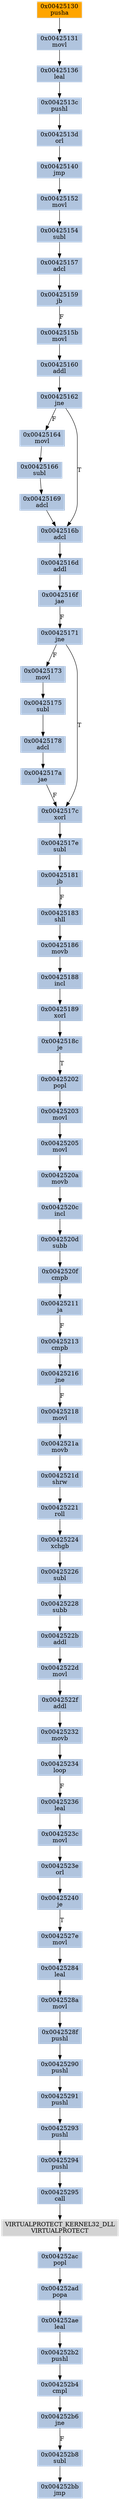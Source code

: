strict digraph G {
	graph [bgcolor=transparent,
		name=G
	];
	node [color=lightsteelblue,
		fillcolor=lightsteelblue,
		shape=rectangle,
		style=filled
	];
	"0x0042527e"	[label="0x0042527e
movl"];
	"0x00425284"	[label="0x00425284
leal"];
	"0x0042527e" -> "0x00425284"	[color="#000000"];
	"0x0042528a"	[label="0x0042528a
movl"];
	"0x0042528f"	[label="0x0042528f
pushl"];
	"0x0042528a" -> "0x0042528f"	[color="#000000"];
	"0x0042520f"	[label="0x0042520f
cmpb"];
	"0x00425211"	[label="0x00425211
ja"];
	"0x0042520f" -> "0x00425211"	[color="#000000"];
	"0x00425290"	[label="0x00425290
pushl"];
	"0x0042528f" -> "0x00425290"	[color="#000000"];
	"0x004252ad"	[label="0x004252ad
popa"];
	"0x004252ae"	[label="0x004252ae
leal"];
	"0x004252ad" -> "0x004252ae"	[color="#000000"];
	"0x00425213"	[label="0x00425213
cmpb"];
	"0x00425216"	[label="0x00425216
jne"];
	"0x00425213" -> "0x00425216"	[color="#000000"];
	"0x00425202"	[label="0x00425202
popl"];
	"0x00425203"	[label="0x00425203
movl"];
	"0x00425202" -> "0x00425203"	[color="#000000"];
	"0x0042518c"	[label="0x0042518c
je"];
	"0x0042518c" -> "0x00425202"	[color="#000000",
		label=T];
	"0x00425205"	[label="0x00425205
movl"];
	"0x00425203" -> "0x00425205"	[color="#000000"];
	"0x00425295"	[label="0x00425295
call"];
	VIRTUALPROTECT_KERNEL32_DLL	[color=lightgrey,
		fillcolor=lightgrey,
		label="VIRTUALPROTECT_KERNEL32_DLL
VIRTUALPROTECT"];
	"0x00425295" -> VIRTUALPROTECT_KERNEL32_DLL	[color="#000000"];
	"0x00425189"	[label="0x00425189
xorl"];
	"0x00425189" -> "0x0042518c"	[color="#000000"];
	"0x0042522b"	[label="0x0042522b
addl"];
	"0x0042522d"	[label="0x0042522d
movl"];
	"0x0042522b" -> "0x0042522d"	[color="#000000"];
	"0x00425221"	[label="0x00425221
roll"];
	"0x00425224"	[label="0x00425224
xchgb"];
	"0x00425221" -> "0x00425224"	[color="#000000"];
	"0x00425186"	[label="0x00425186
movb"];
	"0x00425188"	[label="0x00425188
incl"];
	"0x00425186" -> "0x00425188"	[color="#000000"];
	"0x0042513c"	[label="0x0042513c
pushl"];
	"0x0042513d"	[label="0x0042513d
orl"];
	"0x0042513c" -> "0x0042513d"	[color="#000000"];
	"0x00425131"	[label="0x00425131
movl"];
	"0x00425136"	[label="0x00425136
leal"];
	"0x00425131" -> "0x00425136"	[color="#000000"];
	"0x00425218"	[label="0x00425218
movl"];
	"0x0042521a"	[label="0x0042521a
movb"];
	"0x00425218" -> "0x0042521a"	[color="#000000"];
	"0x00425284" -> "0x0042528a"	[color="#000000"];
	"0x0042520d"	[label="0x0042520d
subb"];
	"0x0042520d" -> "0x0042520f"	[color="#000000"];
	"0x00425162"	[label="0x00425162
jne"];
	"0x00425164"	[label="0x00425164
movl"];
	"0x00425162" -> "0x00425164"	[color="#000000",
		label=F];
	"0x0042516b"	[label="0x0042516b
adcl"];
	"0x00425162" -> "0x0042516b"	[color="#000000",
		label=T];
	"0x004252b4"	[label="0x004252b4
cmpl"];
	"0x004252b6"	[label="0x004252b6
jne"];
	"0x004252b4" -> "0x004252b6"	[color="#000000"];
	"0x00425157"	[label="0x00425157
adcl"];
	"0x00425159"	[label="0x00425159
jb"];
	"0x00425157" -> "0x00425159"	[color="#000000"];
	"0x00425294"	[label="0x00425294
pushl"];
	"0x00425294" -> "0x00425295"	[color="#000000"];
	"0x0042520a"	[label="0x0042520a
movb"];
	"0x0042520c"	[label="0x0042520c
incl"];
	"0x0042520a" -> "0x0042520c"	[color="#000000"];
	"0x004252bb"	[label="0x004252bb
jmp"];
	"0x00425173"	[label="0x00425173
movl"];
	"0x00425175"	[label="0x00425175
subl"];
	"0x00425173" -> "0x00425175"	[color="#000000"];
	"0x004252b2"	[label="0x004252b2
pushl"];
	"0x004252b2" -> "0x004252b4"	[color="#000000"];
	"0x00425178"	[label="0x00425178
adcl"];
	"0x0042517a"	[label="0x0042517a
jae"];
	"0x00425178" -> "0x0042517a"	[color="#000000"];
	"0x0042517e"	[label="0x0042517e
subl"];
	"0x00425181"	[label="0x00425181
jb"];
	"0x0042517e" -> "0x00425181"	[color="#000000"];
	"0x00425140"	[label="0x00425140
jmp"];
	"0x0042513d" -> "0x00425140"	[color="#000000"];
	"0x00425169"	[label="0x00425169
adcl"];
	"0x00425169" -> "0x0042516b"	[color="#000000"];
	"0x00425216" -> "0x00425218"	[color="#000000",
		label=F];
	"0x0042522f"	[label="0x0042522f
addl"];
	"0x0042522d" -> "0x0042522f"	[color="#000000"];
	"0x00425152"	[label="0x00425152
movl"];
	"0x00425140" -> "0x00425152"	[color="#000000"];
	"0x00425136" -> "0x0042513c"	[color="#000000"];
	"0x004252b8"	[label="0x004252b8
subl"];
	"0x004252b6" -> "0x004252b8"	[color="#000000",
		label=F];
	"0x00425154"	[label="0x00425154
subl"];
	"0x00425154" -> "0x00425157"	[color="#000000"];
	"0x00425171"	[label="0x00425171
jne"];
	"0x00425171" -> "0x00425173"	[color="#000000",
		label=F];
	"0x0042517c"	[label="0x0042517c
xorl"];
	"0x00425171" -> "0x0042517c"	[color="#000000",
		label=T];
	"0x0042515b"	[label="0x0042515b
movl"];
	"0x00425159" -> "0x0042515b"	[color="#000000",
		label=F];
	"0x0042517c" -> "0x0042517e"	[color="#000000"];
	"0x00425166"	[label="0x00425166
subl"];
	"0x00425166" -> "0x00425169"	[color="#000000"];
	"0x00425291"	[label="0x00425291
pushl"];
	"0x00425293"	[label="0x00425293
pushl"];
	"0x00425291" -> "0x00425293"	[color="#000000"];
	"0x00425226"	[label="0x00425226
subl"];
	"0x00425228"	[label="0x00425228
subb"];
	"0x00425226" -> "0x00425228"	[color="#000000"];
	"0x00425290" -> "0x00425291"	[color="#000000"];
	"0x004252ac"	[label="0x004252ac
popl"];
	VIRTUALPROTECT_KERNEL32_DLL -> "0x004252ac"	[color="#000000"];
	"0x0042521d"	[label="0x0042521d
shrw"];
	"0x0042521d" -> "0x00425221"	[color="#000000"];
	"0x00425224" -> "0x00425226"	[color="#000000"];
	"0x0042516d"	[label="0x0042516d
addl"];
	"0x0042516f"	[label="0x0042516f
jae"];
	"0x0042516d" -> "0x0042516f"	[color="#000000"];
	"0x0042523c"	[label="0x0042523c
movl"];
	"0x0042523e"	[label="0x0042523e
orl"];
	"0x0042523c" -> "0x0042523e"	[color="#000000"];
	"0x00425188" -> "0x00425189"	[color="#000000"];
	"0x00425160"	[label="0x00425160
addl"];
	"0x0042515b" -> "0x00425160"	[color="#000000"];
	"0x0042521a" -> "0x0042521d"	[color="#000000"];
	"0x0042517a" -> "0x0042517c"	[color="#000000",
		label=F];
	"0x00425236"	[label="0x00425236
leal"];
	"0x00425236" -> "0x0042523c"	[color="#000000"];
	"0x00425183"	[label="0x00425183
shll"];
	"0x00425181" -> "0x00425183"	[color="#000000",
		label=F];
	"0x00425240"	[label="0x00425240
je"];
	"0x00425240" -> "0x0042527e"	[color="#000000",
		label=T];
	"0x00425164" -> "0x00425166"	[color="#000000"];
	"0x004252ae" -> "0x004252b2"	[color="#000000"];
	"0x004252ac" -> "0x004252ad"	[color="#000000"];
	"0x00425234"	[label="0x00425234
loop"];
	"0x00425234" -> "0x00425236"	[color="#000000",
		label=F];
	"0x00425228" -> "0x0042522b"	[color="#000000"];
	"0x00425232"	[label="0x00425232
movb"];
	"0x00425232" -> "0x00425234"	[color="#000000"];
	"0x0042522f" -> "0x00425232"	[color="#000000"];
	"0x00425152" -> "0x00425154"	[color="#000000"];
	"0x004252b8" -> "0x004252bb"	[color="#000000"];
	"0x00425130"	[color=lightgrey,
		fillcolor=orange,
		label="0x00425130
pusha"];
	"0x00425130" -> "0x00425131"	[color="#000000"];
	"0x00425175" -> "0x00425178"	[color="#000000"];
	"0x0042516f" -> "0x00425171"	[color="#000000",
		label=F];
	"0x0042516b" -> "0x0042516d"	[color="#000000"];
	"0x00425211" -> "0x00425213"	[color="#000000",
		label=F];
	"0x00425205" -> "0x0042520a"	[color="#000000"];
	"0x0042523e" -> "0x00425240"	[color="#000000"];
	"0x00425183" -> "0x00425186"	[color="#000000"];
	"0x00425293" -> "0x00425294"	[color="#000000"];
	"0x00425160" -> "0x00425162"	[color="#000000"];
	"0x0042520c" -> "0x0042520d"	[color="#000000"];
}
